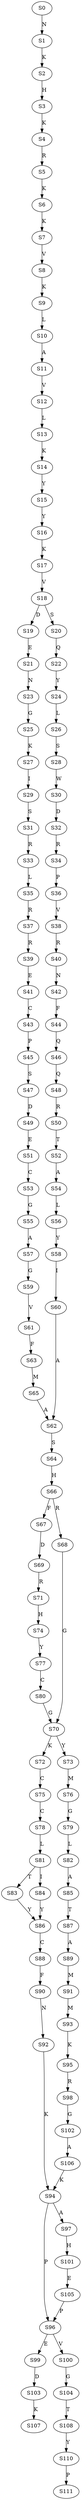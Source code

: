 strict digraph  {
	S0 -> S1 [ label = N ];
	S1 -> S2 [ label = K ];
	S2 -> S3 [ label = H ];
	S3 -> S4 [ label = K ];
	S4 -> S5 [ label = R ];
	S5 -> S6 [ label = K ];
	S6 -> S7 [ label = K ];
	S7 -> S8 [ label = V ];
	S8 -> S9 [ label = K ];
	S9 -> S10 [ label = L ];
	S10 -> S11 [ label = A ];
	S11 -> S12 [ label = V ];
	S12 -> S13 [ label = L ];
	S13 -> S14 [ label = K ];
	S14 -> S15 [ label = Y ];
	S15 -> S16 [ label = Y ];
	S16 -> S17 [ label = K ];
	S17 -> S18 [ label = V ];
	S18 -> S19 [ label = D ];
	S18 -> S20 [ label = S ];
	S19 -> S21 [ label = E ];
	S20 -> S22 [ label = Q ];
	S21 -> S23 [ label = N ];
	S22 -> S24 [ label = Y ];
	S23 -> S25 [ label = G ];
	S24 -> S26 [ label = L ];
	S25 -> S27 [ label = K ];
	S26 -> S28 [ label = S ];
	S27 -> S29 [ label = I ];
	S28 -> S30 [ label = W ];
	S29 -> S31 [ label = S ];
	S30 -> S32 [ label = D ];
	S31 -> S33 [ label = R ];
	S32 -> S34 [ label = R ];
	S33 -> S35 [ label = L ];
	S34 -> S36 [ label = P ];
	S35 -> S37 [ label = R ];
	S36 -> S38 [ label = V ];
	S37 -> S39 [ label = R ];
	S38 -> S40 [ label = R ];
	S39 -> S41 [ label = E ];
	S40 -> S42 [ label = N ];
	S41 -> S43 [ label = C ];
	S42 -> S44 [ label = F ];
	S43 -> S45 [ label = P ];
	S44 -> S46 [ label = Q ];
	S45 -> S47 [ label = S ];
	S46 -> S48 [ label = Q ];
	S47 -> S49 [ label = D ];
	S48 -> S50 [ label = R ];
	S49 -> S51 [ label = E ];
	S50 -> S52 [ label = T ];
	S51 -> S53 [ label = C ];
	S52 -> S54 [ label = A ];
	S53 -> S55 [ label = G ];
	S54 -> S56 [ label = L ];
	S55 -> S57 [ label = A ];
	S56 -> S58 [ label = Y ];
	S57 -> S59 [ label = G ];
	S58 -> S60 [ label = I ];
	S59 -> S61 [ label = V ];
	S60 -> S62 [ label = A ];
	S61 -> S63 [ label = F ];
	S62 -> S64 [ label = S ];
	S63 -> S65 [ label = M ];
	S64 -> S66 [ label = H ];
	S65 -> S62 [ label = A ];
	S66 -> S67 [ label = F ];
	S66 -> S68 [ label = R ];
	S67 -> S69 [ label = D ];
	S68 -> S70 [ label = G ];
	S69 -> S71 [ label = R ];
	S70 -> S72 [ label = K ];
	S70 -> S73 [ label = Y ];
	S71 -> S74 [ label = H ];
	S72 -> S75 [ label = C ];
	S73 -> S76 [ label = M ];
	S74 -> S77 [ label = Y ];
	S75 -> S78 [ label = C ];
	S76 -> S79 [ label = G ];
	S77 -> S80 [ label = C ];
	S78 -> S81 [ label = L ];
	S79 -> S82 [ label = L ];
	S80 -> S70 [ label = G ];
	S81 -> S83 [ label = T ];
	S81 -> S84 [ label = I ];
	S82 -> S85 [ label = A ];
	S83 -> S86 [ label = Y ];
	S84 -> S86 [ label = Y ];
	S85 -> S87 [ label = T ];
	S86 -> S88 [ label = C ];
	S87 -> S89 [ label = A ];
	S88 -> S90 [ label = F ];
	S89 -> S91 [ label = M ];
	S90 -> S92 [ label = N ];
	S91 -> S93 [ label = M ];
	S92 -> S94 [ label = K ];
	S93 -> S95 [ label = K ];
	S94 -> S96 [ label = P ];
	S94 -> S97 [ label = A ];
	S95 -> S98 [ label = R ];
	S96 -> S99 [ label = E ];
	S96 -> S100 [ label = V ];
	S97 -> S101 [ label = H ];
	S98 -> S102 [ label = G ];
	S99 -> S103 [ label = D ];
	S100 -> S104 [ label = G ];
	S101 -> S105 [ label = E ];
	S102 -> S106 [ label = A ];
	S103 -> S107 [ label = K ];
	S104 -> S108 [ label = T ];
	S105 -> S96 [ label = P ];
	S106 -> S94 [ label = K ];
	S108 -> S110 [ label = Y ];
	S110 -> S111 [ label = P ];
}

